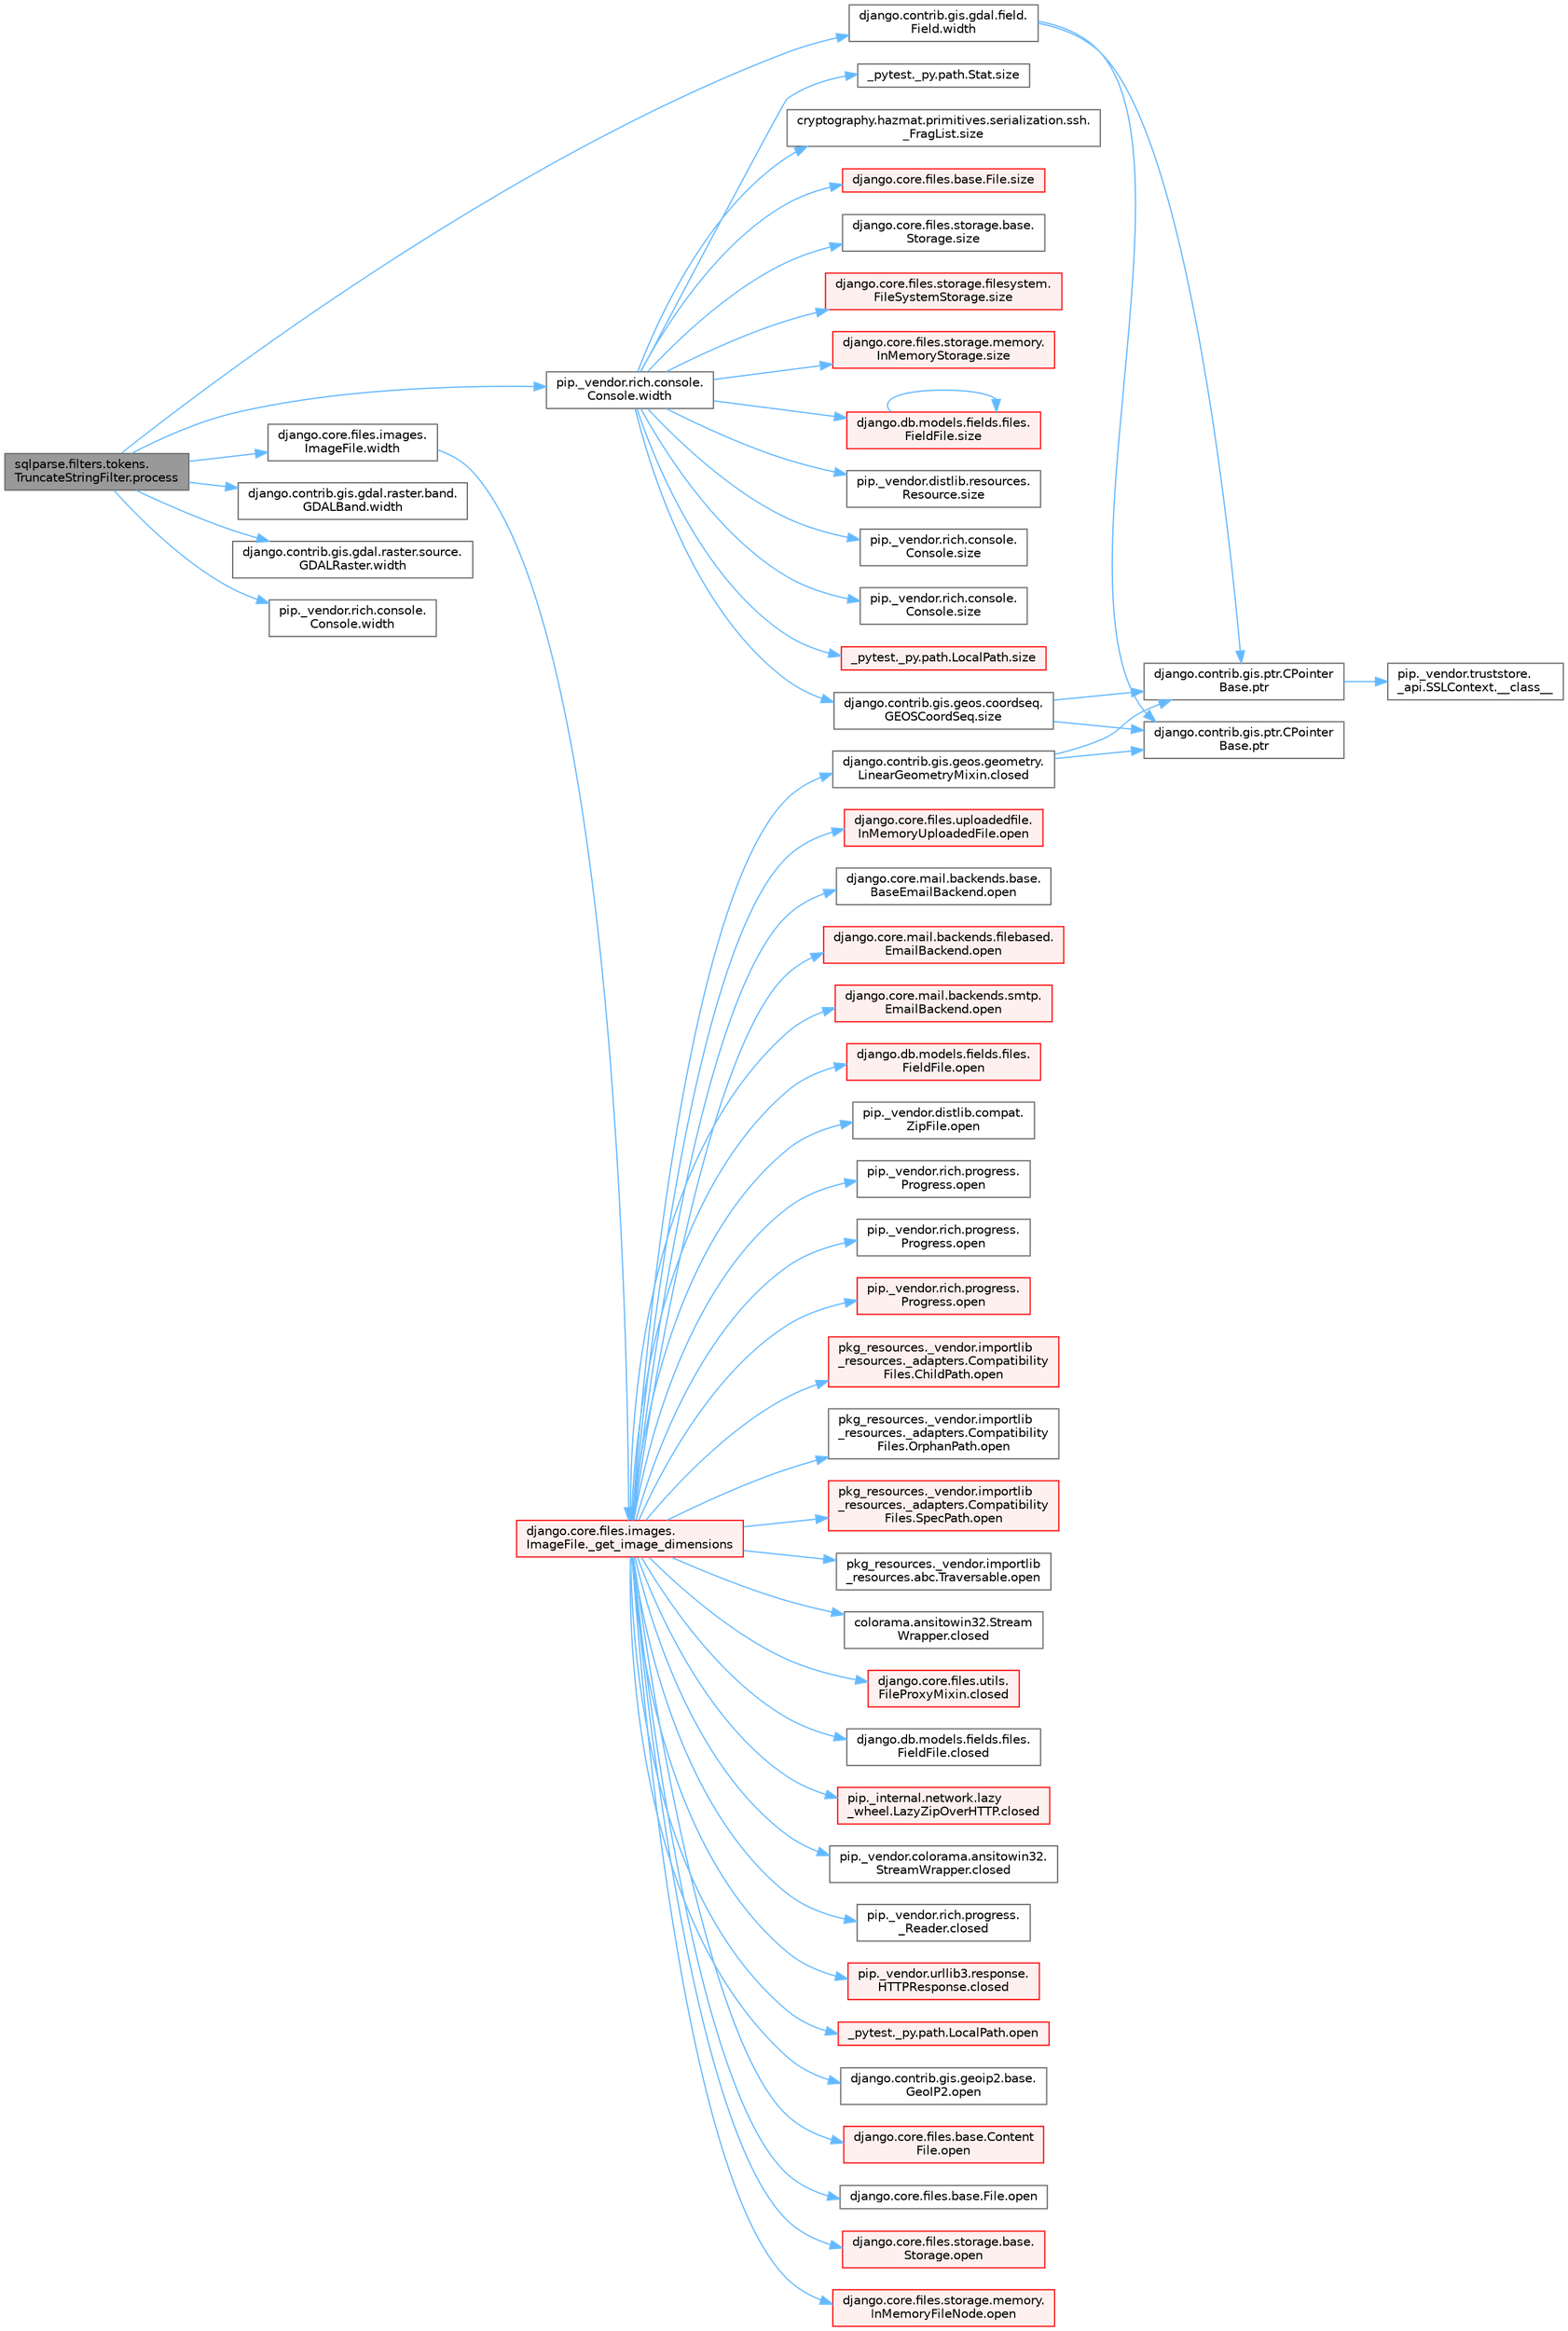 digraph "sqlparse.filters.tokens.TruncateStringFilter.process"
{
 // LATEX_PDF_SIZE
  bgcolor="transparent";
  edge [fontname=Helvetica,fontsize=10,labelfontname=Helvetica,labelfontsize=10];
  node [fontname=Helvetica,fontsize=10,shape=box,height=0.2,width=0.4];
  rankdir="LR";
  Node1 [id="Node000001",label="sqlparse.filters.tokens.\lTruncateStringFilter.process",height=0.2,width=0.4,color="gray40", fillcolor="grey60", style="filled", fontcolor="black",tooltip=" "];
  Node1 -> Node2 [id="edge1_Node000001_Node000002",color="steelblue1",style="solid",tooltip=" "];
  Node2 [id="Node000002",label="django.contrib.gis.gdal.field.\lField.width",height=0.2,width=0.4,color="grey40", fillcolor="white", style="filled",URL="$classdjango_1_1contrib_1_1gis_1_1gdal_1_1field_1_1_field.html#a9d43a623b937f633a9e6dca9323f5fa7",tooltip=" "];
  Node2 -> Node3 [id="edge2_Node000002_Node000003",color="steelblue1",style="solid",tooltip=" "];
  Node3 [id="Node000003",label="django.contrib.gis.ptr.CPointer\lBase.ptr",height=0.2,width=0.4,color="grey40", fillcolor="white", style="filled",URL="$classdjango_1_1contrib_1_1gis_1_1ptr_1_1_c_pointer_base.html#a55873c889d27c42497c5a832c24e041b",tooltip=" "];
  Node3 -> Node4 [id="edge3_Node000003_Node000004",color="steelblue1",style="solid",tooltip=" "];
  Node4 [id="Node000004",label="pip._vendor.truststore.\l_api.SSLContext.__class__",height=0.2,width=0.4,color="grey40", fillcolor="white", style="filled",URL="$classpip_1_1__vendor_1_1truststore_1_1__api_1_1_s_s_l_context.html#a530861514f31eabaa3f513557d6e66de",tooltip=" "];
  Node2 -> Node5 [id="edge4_Node000002_Node000005",color="steelblue1",style="solid",tooltip=" "];
  Node5 [id="Node000005",label="django.contrib.gis.ptr.CPointer\lBase.ptr",height=0.2,width=0.4,color="grey40", fillcolor="white", style="filled",URL="$classdjango_1_1contrib_1_1gis_1_1ptr_1_1_c_pointer_base.html#a73d2e45828ab4d985549c571852996fa",tooltip=" "];
  Node1 -> Node6 [id="edge5_Node000001_Node000006",color="steelblue1",style="solid",tooltip=" "];
  Node6 [id="Node000006",label="django.contrib.gis.gdal.raster.band.\lGDALBand.width",height=0.2,width=0.4,color="grey40", fillcolor="white", style="filled",URL="$classdjango_1_1contrib_1_1gis_1_1gdal_1_1raster_1_1band_1_1_g_d_a_l_band.html#a407780888708f2bb99b4d298eb6d8062",tooltip=" "];
  Node1 -> Node7 [id="edge6_Node000001_Node000007",color="steelblue1",style="solid",tooltip=" "];
  Node7 [id="Node000007",label="django.contrib.gis.gdal.raster.source.\lGDALRaster.width",height=0.2,width=0.4,color="grey40", fillcolor="white", style="filled",URL="$classdjango_1_1contrib_1_1gis_1_1gdal_1_1raster_1_1source_1_1_g_d_a_l_raster.html#a58442e42bce5bcabb54fab7a2e636bc2",tooltip=" "];
  Node1 -> Node8 [id="edge7_Node000001_Node000008",color="steelblue1",style="solid",tooltip=" "];
  Node8 [id="Node000008",label="django.core.files.images.\lImageFile.width",height=0.2,width=0.4,color="grey40", fillcolor="white", style="filled",URL="$classdjango_1_1core_1_1files_1_1images_1_1_image_file.html#a3a50a37ab3f2d7395c892a262ecb49bc",tooltip=" "];
  Node8 -> Node9 [id="edge8_Node000008_Node000009",color="steelblue1",style="solid",tooltip=" "];
  Node9 [id="Node000009",label="django.core.files.images.\lImageFile._get_image_dimensions",height=0.2,width=0.4,color="red", fillcolor="#FFF0F0", style="filled",URL="$classdjango_1_1core_1_1files_1_1images_1_1_image_file.html#a2832e2235f63c851f4652a4ea59ec924",tooltip=" "];
  Node9 -> Node10 [id="edge9_Node000009_Node000010",color="steelblue1",style="solid",tooltip=" "];
  Node10 [id="Node000010",label="colorama.ansitowin32.Stream\lWrapper.closed",height=0.2,width=0.4,color="grey40", fillcolor="white", style="filled",URL="$classcolorama_1_1ansitowin32_1_1_stream_wrapper.html#a101801ca638f486a0e1a1b043add737f",tooltip=" "];
  Node9 -> Node11 [id="edge10_Node000009_Node000011",color="steelblue1",style="solid",tooltip=" "];
  Node11 [id="Node000011",label="django.contrib.gis.geos.geometry.\lLinearGeometryMixin.closed",height=0.2,width=0.4,color="grey40", fillcolor="white", style="filled",URL="$classdjango_1_1contrib_1_1gis_1_1geos_1_1geometry_1_1_linear_geometry_mixin.html#a4cd314607fc2af64817d64455b274e56",tooltip=" "];
  Node11 -> Node3 [id="edge11_Node000011_Node000003",color="steelblue1",style="solid",tooltip=" "];
  Node11 -> Node5 [id="edge12_Node000011_Node000005",color="steelblue1",style="solid",tooltip=" "];
  Node9 -> Node12 [id="edge13_Node000009_Node000012",color="steelblue1",style="solid",tooltip=" "];
  Node12 [id="Node000012",label="django.core.files.utils.\lFileProxyMixin.closed",height=0.2,width=0.4,color="red", fillcolor="#FFF0F0", style="filled",URL="$classdjango_1_1core_1_1files_1_1utils_1_1_file_proxy_mixin.html#a7097b92b399b272f42604aa110a69938",tooltip=" "];
  Node9 -> Node20 [id="edge14_Node000009_Node000020",color="steelblue1",style="solid",tooltip=" "];
  Node20 [id="Node000020",label="django.db.models.fields.files.\lFieldFile.closed",height=0.2,width=0.4,color="grey40", fillcolor="white", style="filled",URL="$classdjango_1_1db_1_1models_1_1fields_1_1files_1_1_field_file.html#a0c14a11a66fa2d7051c0e18a92c3dc25",tooltip=" "];
  Node9 -> Node21 [id="edge15_Node000009_Node000021",color="steelblue1",style="solid",tooltip=" "];
  Node21 [id="Node000021",label="pip._internal.network.lazy\l_wheel.LazyZipOverHTTP.closed",height=0.2,width=0.4,color="red", fillcolor="#FFF0F0", style="filled",URL="$classpip_1_1__internal_1_1network_1_1lazy__wheel_1_1_lazy_zip_over_h_t_t_p.html#a9b81a2e658e40d9ca0f0e41c5b874e44",tooltip=" "];
  Node9 -> Node22 [id="edge16_Node000009_Node000022",color="steelblue1",style="solid",tooltip=" "];
  Node22 [id="Node000022",label="pip._vendor.colorama.ansitowin32.\lStreamWrapper.closed",height=0.2,width=0.4,color="grey40", fillcolor="white", style="filled",URL="$classpip_1_1__vendor_1_1colorama_1_1ansitowin32_1_1_stream_wrapper.html#a2ef356ff91d4cd24efc9c17fb6dca418",tooltip=" "];
  Node9 -> Node23 [id="edge17_Node000009_Node000023",color="steelblue1",style="solid",tooltip=" "];
  Node23 [id="Node000023",label="pip._vendor.rich.progress.\l_Reader.closed",height=0.2,width=0.4,color="grey40", fillcolor="white", style="filled",URL="$classpip_1_1__vendor_1_1rich_1_1progress_1_1___reader.html#a14f49b8acded218743a1ae20420edf97",tooltip=" "];
  Node9 -> Node24 [id="edge18_Node000009_Node000024",color="steelblue1",style="solid",tooltip=" "];
  Node24 [id="Node000024",label="pip._vendor.urllib3.response.\lHTTPResponse.closed",height=0.2,width=0.4,color="red", fillcolor="#FFF0F0", style="filled",URL="$classpip_1_1__vendor_1_1urllib3_1_1response_1_1_h_t_t_p_response.html#a68cb31672b93ce4bae9c962f713f54c6",tooltip=" "];
  Node9 -> Node26 [id="edge19_Node000009_Node000026",color="steelblue1",style="solid",tooltip=" "];
  Node26 [id="Node000026",label="_pytest._py.path.LocalPath.open",height=0.2,width=0.4,color="red", fillcolor="#FFF0F0", style="filled",URL="$class__pytest_1_1__py_1_1path_1_1_local_path.html#ac72dbda993b11dc52a738bfc6267dda0",tooltip=" "];
  Node9 -> Node46 [id="edge20_Node000009_Node000046",color="steelblue1",style="solid",tooltip=" "];
  Node46 [id="Node000046",label="django.contrib.gis.geoip2.base.\lGeoIP2.open",height=0.2,width=0.4,color="grey40", fillcolor="white", style="filled",URL="$classdjango_1_1contrib_1_1gis_1_1geoip2_1_1base_1_1_geo_i_p2.html#a39b20c40f1d3f4e4a37f9a4b8cd40e4d",tooltip=" "];
  Node9 -> Node47 [id="edge21_Node000009_Node000047",color="steelblue1",style="solid",tooltip=" "];
  Node47 [id="Node000047",label="django.core.files.base.Content\lFile.open",height=0.2,width=0.4,color="red", fillcolor="#FFF0F0", style="filled",URL="$classdjango_1_1core_1_1files_1_1base_1_1_content_file.html#a2d9c2fb349c078834c401c23b3b10250",tooltip=" "];
  Node9 -> Node401 [id="edge22_Node000009_Node000401",color="steelblue1",style="solid",tooltip=" "];
  Node401 [id="Node000401",label="django.core.files.base.File.open",height=0.2,width=0.4,color="grey40", fillcolor="white", style="filled",URL="$classdjango_1_1core_1_1files_1_1base_1_1_file.html#a77453efc21bb631b97bff9f6aff27eb1",tooltip=" "];
  Node9 -> Node402 [id="edge23_Node000009_Node000402",color="steelblue1",style="solid",tooltip=" "];
  Node402 [id="Node000402",label="django.core.files.storage.base.\lStorage.open",height=0.2,width=0.4,color="red", fillcolor="#FFF0F0", style="filled",URL="$classdjango_1_1core_1_1files_1_1storage_1_1base_1_1_storage.html#a83f5a2f19c0564c4a1732f88b32c4b49",tooltip=" "];
  Node9 -> Node816 [id="edge24_Node000009_Node000816",color="steelblue1",style="solid",tooltip=" "];
  Node816 [id="Node000816",label="django.core.files.storage.memory.\lInMemoryFileNode.open",height=0.2,width=0.4,color="red", fillcolor="#FFF0F0", style="filled",URL="$classdjango_1_1core_1_1files_1_1storage_1_1memory_1_1_in_memory_file_node.html#a5c6b58cc9c725338da58591f6c689798",tooltip=" "];
  Node9 -> Node820 [id="edge25_Node000009_Node000820",color="steelblue1",style="solid",tooltip=" "];
  Node820 [id="Node000820",label="django.core.files.uploadedfile.\lInMemoryUploadedFile.open",height=0.2,width=0.4,color="red", fillcolor="#FFF0F0", style="filled",URL="$classdjango_1_1core_1_1files_1_1uploadedfile_1_1_in_memory_uploaded_file.html#a7f211d59dc27d050a61d27ca2e0f5f40",tooltip=" "];
  Node9 -> Node821 [id="edge26_Node000009_Node000821",color="steelblue1",style="solid",tooltip=" "];
  Node821 [id="Node000821",label="django.core.mail.backends.base.\lBaseEmailBackend.open",height=0.2,width=0.4,color="grey40", fillcolor="white", style="filled",URL="$classdjango_1_1core_1_1mail_1_1backends_1_1base_1_1_base_email_backend.html#af6f1cc1a0a6e09c1461109c5dab1557b",tooltip=" "];
  Node9 -> Node822 [id="edge27_Node000009_Node000822",color="steelblue1",style="solid",tooltip=" "];
  Node822 [id="Node000822",label="django.core.mail.backends.filebased.\lEmailBackend.open",height=0.2,width=0.4,color="red", fillcolor="#FFF0F0", style="filled",URL="$classdjango_1_1core_1_1mail_1_1backends_1_1filebased_1_1_email_backend.html#acc1a9fd1f47e8c6b22587d70427d0bf9",tooltip=" "];
  Node9 -> Node823 [id="edge28_Node000009_Node000823",color="steelblue1",style="solid",tooltip=" "];
  Node823 [id="Node000823",label="django.core.mail.backends.smtp.\lEmailBackend.open",height=0.2,width=0.4,color="red", fillcolor="#FFF0F0", style="filled",URL="$classdjango_1_1core_1_1mail_1_1backends_1_1smtp_1_1_email_backend.html#a739b3a346c87c0fd9854f988b8a4dd3a",tooltip=" "];
  Node9 -> Node841 [id="edge29_Node000009_Node000841",color="steelblue1",style="solid",tooltip=" "];
  Node841 [id="Node000841",label="django.db.models.fields.files.\lFieldFile.open",height=0.2,width=0.4,color="red", fillcolor="#FFF0F0", style="filled",URL="$classdjango_1_1db_1_1models_1_1fields_1_1files_1_1_field_file.html#ac17332adacb50b3ff23da63ecbe5561f",tooltip=" "];
  Node9 -> Node853 [id="edge30_Node000009_Node000853",color="steelblue1",style="solid",tooltip=" "];
  Node853 [id="Node000853",label="pip._vendor.distlib.compat.\lZipFile.open",height=0.2,width=0.4,color="grey40", fillcolor="white", style="filled",URL="$classpip_1_1__vendor_1_1distlib_1_1compat_1_1_zip_file.html#a50609c5c9b216af3068c9c2881abdeda",tooltip=" "];
  Node9 -> Node854 [id="edge31_Node000009_Node000854",color="steelblue1",style="solid",tooltip=" "];
  Node854 [id="Node000854",label="pip._vendor.rich.progress.\lProgress.open",height=0.2,width=0.4,color="grey40", fillcolor="white", style="filled",URL="$classpip_1_1__vendor_1_1rich_1_1progress_1_1_progress.html#a4191cf7b2aa691672113b93721a54ec3",tooltip=" "];
  Node9 -> Node855 [id="edge32_Node000009_Node000855",color="steelblue1",style="solid",tooltip=" "];
  Node855 [id="Node000855",label="pip._vendor.rich.progress.\lProgress.open",height=0.2,width=0.4,color="grey40", fillcolor="white", style="filled",URL="$classpip_1_1__vendor_1_1rich_1_1progress_1_1_progress.html#a4311f481b1ced83aa9a73d40166f53c8",tooltip=" "];
  Node9 -> Node856 [id="edge33_Node000009_Node000856",color="steelblue1",style="solid",tooltip=" "];
  Node856 [id="Node000856",label="pip._vendor.rich.progress.\lProgress.open",height=0.2,width=0.4,color="red", fillcolor="#FFF0F0", style="filled",URL="$classpip_1_1__vendor_1_1rich_1_1progress_1_1_progress.html#a204bface9fc63d04e72844b751bcd8e3",tooltip=" "];
  Node9 -> Node2860 [id="edge34_Node000009_Node002860",color="steelblue1",style="solid",tooltip=" "];
  Node2860 [id="Node002860",label="pkg_resources._vendor.importlib\l_resources._adapters.Compatibility\lFiles.ChildPath.open",height=0.2,width=0.4,color="red", fillcolor="#FFF0F0", style="filled",URL="$classpkg__resources_1_1__vendor_1_1importlib__resources_1_1__adapters_1_1_compatibility_files_1_1_child_path.html#ab1f332324be2f6936683457a7326a7d8",tooltip=" "];
  Node9 -> Node2862 [id="edge35_Node000009_Node002862",color="steelblue1",style="solid",tooltip=" "];
  Node2862 [id="Node002862",label="pkg_resources._vendor.importlib\l_resources._adapters.Compatibility\lFiles.OrphanPath.open",height=0.2,width=0.4,color="grey40", fillcolor="white", style="filled",URL="$classpkg__resources_1_1__vendor_1_1importlib__resources_1_1__adapters_1_1_compatibility_files_1_1_orphan_path.html#ad2a41dfb5cde13b349bb44d4e8e6ae71",tooltip=" "];
  Node9 -> Node2863 [id="edge36_Node000009_Node002863",color="steelblue1",style="solid",tooltip=" "];
  Node2863 [id="Node002863",label="pkg_resources._vendor.importlib\l_resources._adapters.Compatibility\lFiles.SpecPath.open",height=0.2,width=0.4,color="red", fillcolor="#FFF0F0", style="filled",URL="$classpkg__resources_1_1__vendor_1_1importlib__resources_1_1__adapters_1_1_compatibility_files_1_1_spec_path.html#ac93bb25e446c29d87ac989f93afaa1d8",tooltip=" "];
  Node9 -> Node2864 [id="edge37_Node000009_Node002864",color="steelblue1",style="solid",tooltip=" "];
  Node2864 [id="Node002864",label="pkg_resources._vendor.importlib\l_resources.abc.Traversable.open",height=0.2,width=0.4,color="grey40", fillcolor="white", style="filled",URL="$classpkg__resources_1_1__vendor_1_1importlib__resources_1_1abc_1_1_traversable.html#a5438622e9f41acacf8b4899a341295f0",tooltip=" "];
  Node1 -> Node1837 [id="edge38_Node000001_Node001837",color="steelblue1",style="solid",tooltip=" "];
  Node1837 [id="Node001837",label="pip._vendor.rich.console.\lConsole.width",height=0.2,width=0.4,color="grey40", fillcolor="white", style="filled",URL="$classpip_1_1__vendor_1_1rich_1_1console_1_1_console.html#a3163e1b4e2842bc355d0f5c3100ecc08",tooltip=" "];
  Node1837 -> Node262 [id="edge39_Node001837_Node000262",color="steelblue1",style="solid",tooltip=" "];
  Node262 [id="Node000262",label="_pytest._py.path.LocalPath.size",height=0.2,width=0.4,color="red", fillcolor="#FFF0F0", style="filled",URL="$class__pytest_1_1__py_1_1path_1_1_local_path.html#a01312293d7ed99c7153402aa1c228012",tooltip=" "];
  Node1837 -> Node266 [id="edge40_Node001837_Node000266",color="steelblue1",style="solid",tooltip=" "];
  Node266 [id="Node000266",label="_pytest._py.path.Stat.size",height=0.2,width=0.4,color="grey40", fillcolor="white", style="filled",URL="$class__pytest_1_1__py_1_1path_1_1_stat.html#a206ba7bd29fc72352b3af66d7a7aafef",tooltip=" "];
  Node1837 -> Node267 [id="edge41_Node001837_Node000267",color="steelblue1",style="solid",tooltip=" "];
  Node267 [id="Node000267",label="cryptography.hazmat.primitives.serialization.ssh.\l_FragList.size",height=0.2,width=0.4,color="grey40", fillcolor="white", style="filled",URL="$classcryptography_1_1hazmat_1_1primitives_1_1serialization_1_1ssh_1_1___frag_list.html#a7e9d0a2bab129dc613ec19fe73f24252",tooltip=" "];
  Node1837 -> Node268 [id="edge42_Node001837_Node000268",color="steelblue1",style="solid",tooltip=" "];
  Node268 [id="Node000268",label="django.contrib.gis.geos.coordseq.\lGEOSCoordSeq.size",height=0.2,width=0.4,color="grey40", fillcolor="white", style="filled",URL="$classdjango_1_1contrib_1_1gis_1_1geos_1_1coordseq_1_1_g_e_o_s_coord_seq.html#a918c80def6f7235c7da41e8aaf614fa6",tooltip=" "];
  Node268 -> Node3 [id="edge43_Node000268_Node000003",color="steelblue1",style="solid",tooltip=" "];
  Node268 -> Node5 [id="edge44_Node000268_Node000005",color="steelblue1",style="solid",tooltip=" "];
  Node1837 -> Node269 [id="edge45_Node001837_Node000269",color="steelblue1",style="solid",tooltip=" "];
  Node269 [id="Node000269",label="django.core.files.base.File.size",height=0.2,width=0.4,color="red", fillcolor="#FFF0F0", style="filled",URL="$classdjango_1_1core_1_1files_1_1base_1_1_file.html#abe624c2bbb9a5c895e8d99ec7de4fd3d",tooltip=" "];
  Node1837 -> Node270 [id="edge46_Node001837_Node000270",color="steelblue1",style="solid",tooltip=" "];
  Node270 [id="Node000270",label="django.core.files.storage.base.\lStorage.size",height=0.2,width=0.4,color="grey40", fillcolor="white", style="filled",URL="$classdjango_1_1core_1_1files_1_1storage_1_1base_1_1_storage.html#a135bb0f4147e20b20d038cdc2304dd78",tooltip=" "];
  Node1837 -> Node271 [id="edge47_Node001837_Node000271",color="steelblue1",style="solid",tooltip=" "];
  Node271 [id="Node000271",label="django.core.files.storage.filesystem.\lFileSystemStorage.size",height=0.2,width=0.4,color="red", fillcolor="#FFF0F0", style="filled",URL="$classdjango_1_1core_1_1files_1_1storage_1_1filesystem_1_1_file_system_storage.html#a6e5dbaebdedc839f8a2869922a7181de",tooltip=" "];
  Node1837 -> Node1739 [id="edge48_Node001837_Node001739",color="steelblue1",style="solid",tooltip=" "];
  Node1739 [id="Node001739",label="django.core.files.storage.memory.\lInMemoryStorage.size",height=0.2,width=0.4,color="red", fillcolor="#FFF0F0", style="filled",URL="$classdjango_1_1core_1_1files_1_1storage_1_1memory_1_1_in_memory_storage.html#ac6691324035626377fb3989472a673be",tooltip=" "];
  Node1837 -> Node1754 [id="edge49_Node001837_Node001754",color="steelblue1",style="solid",tooltip=" "];
  Node1754 [id="Node001754",label="django.db.models.fields.files.\lFieldFile.size",height=0.2,width=0.4,color="red", fillcolor="#FFF0F0", style="filled",URL="$classdjango_1_1db_1_1models_1_1fields_1_1files_1_1_field_file.html#aea23a57308858c3cbc573c67f2ab9b74",tooltip=" "];
  Node1754 -> Node1754 [id="edge50_Node001754_Node001754",color="steelblue1",style="solid",tooltip=" "];
  Node1837 -> Node1755 [id="edge51_Node001837_Node001755",color="steelblue1",style="solid",tooltip=" "];
  Node1755 [id="Node001755",label="pip._vendor.distlib.resources.\lResource.size",height=0.2,width=0.4,color="grey40", fillcolor="white", style="filled",URL="$classpip_1_1__vendor_1_1distlib_1_1resources_1_1_resource.html#a65a294bc884a9f006d465df4a7be732d",tooltip=" "];
  Node1837 -> Node1756 [id="edge52_Node001837_Node001756",color="steelblue1",style="solid",tooltip=" "];
  Node1756 [id="Node001756",label="pip._vendor.rich.console.\lConsole.size",height=0.2,width=0.4,color="grey40", fillcolor="white", style="filled",URL="$classpip_1_1__vendor_1_1rich_1_1console_1_1_console.html#a51e25cd9881c627f959a35e7623b81db",tooltip=" "];
  Node1837 -> Node1757 [id="edge53_Node001837_Node001757",color="steelblue1",style="solid",tooltip=" "];
  Node1757 [id="Node001757",label="pip._vendor.rich.console.\lConsole.size",height=0.2,width=0.4,color="grey40", fillcolor="white", style="filled",URL="$classpip_1_1__vendor_1_1rich_1_1console_1_1_console.html#ae882677fb24c61ad973112e90fadafa7",tooltip=" "];
  Node1 -> Node1838 [id="edge54_Node000001_Node001838",color="steelblue1",style="solid",tooltip=" "];
  Node1838 [id="Node001838",label="pip._vendor.rich.console.\lConsole.width",height=0.2,width=0.4,color="grey40", fillcolor="white", style="filled",URL="$classpip_1_1__vendor_1_1rich_1_1console_1_1_console.html#aa2ba8c5fa1dd224794b0ac2acd384863",tooltip=" "];
}

